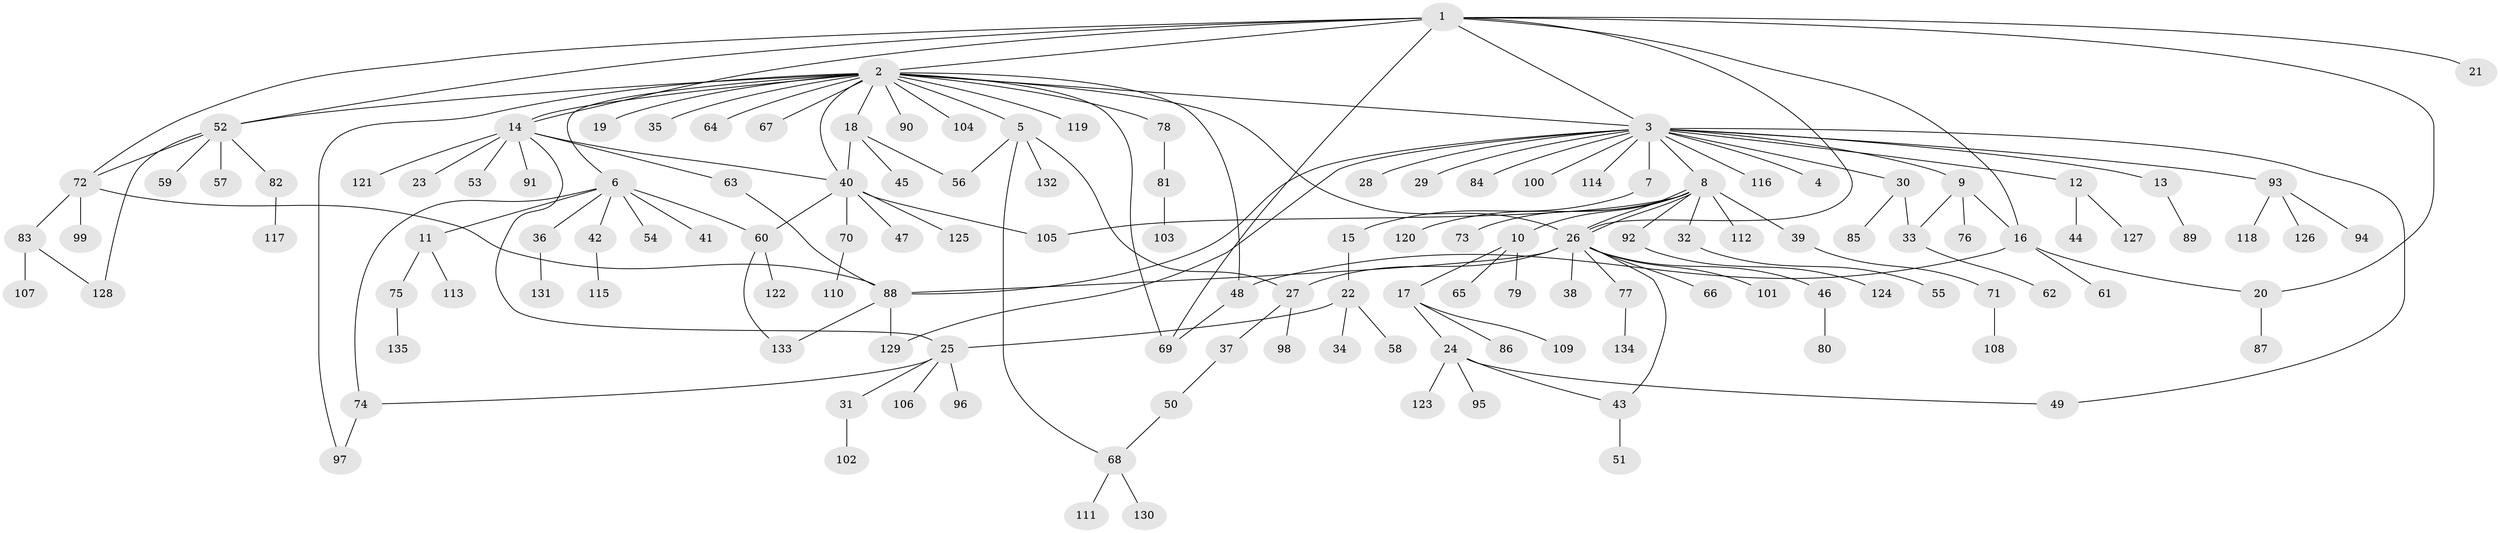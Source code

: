 // Generated by graph-tools (version 1.1) at 2025/49/03/09/25 03:49:58]
// undirected, 135 vertices, 165 edges
graph export_dot {
graph [start="1"]
  node [color=gray90,style=filled];
  1;
  2;
  3;
  4;
  5;
  6;
  7;
  8;
  9;
  10;
  11;
  12;
  13;
  14;
  15;
  16;
  17;
  18;
  19;
  20;
  21;
  22;
  23;
  24;
  25;
  26;
  27;
  28;
  29;
  30;
  31;
  32;
  33;
  34;
  35;
  36;
  37;
  38;
  39;
  40;
  41;
  42;
  43;
  44;
  45;
  46;
  47;
  48;
  49;
  50;
  51;
  52;
  53;
  54;
  55;
  56;
  57;
  58;
  59;
  60;
  61;
  62;
  63;
  64;
  65;
  66;
  67;
  68;
  69;
  70;
  71;
  72;
  73;
  74;
  75;
  76;
  77;
  78;
  79;
  80;
  81;
  82;
  83;
  84;
  85;
  86;
  87;
  88;
  89;
  90;
  91;
  92;
  93;
  94;
  95;
  96;
  97;
  98;
  99;
  100;
  101;
  102;
  103;
  104;
  105;
  106;
  107;
  108;
  109;
  110;
  111;
  112;
  113;
  114;
  115;
  116;
  117;
  118;
  119;
  120;
  121;
  122;
  123;
  124;
  125;
  126;
  127;
  128;
  129;
  130;
  131;
  132;
  133;
  134;
  135;
  1 -- 2;
  1 -- 3;
  1 -- 14;
  1 -- 16;
  1 -- 20;
  1 -- 21;
  1 -- 26;
  1 -- 52;
  1 -- 69;
  1 -- 72;
  2 -- 3;
  2 -- 5;
  2 -- 6;
  2 -- 14;
  2 -- 18;
  2 -- 19;
  2 -- 26;
  2 -- 35;
  2 -- 40;
  2 -- 48;
  2 -- 52;
  2 -- 64;
  2 -- 67;
  2 -- 69;
  2 -- 78;
  2 -- 90;
  2 -- 97;
  2 -- 104;
  2 -- 119;
  3 -- 4;
  3 -- 7;
  3 -- 8;
  3 -- 9;
  3 -- 12;
  3 -- 13;
  3 -- 28;
  3 -- 29;
  3 -- 30;
  3 -- 49;
  3 -- 84;
  3 -- 88;
  3 -- 93;
  3 -- 100;
  3 -- 114;
  3 -- 116;
  3 -- 129;
  5 -- 27;
  5 -- 56;
  5 -- 68;
  5 -- 132;
  6 -- 11;
  6 -- 36;
  6 -- 41;
  6 -- 42;
  6 -- 54;
  6 -- 60;
  6 -- 74;
  7 -- 15;
  8 -- 10;
  8 -- 26;
  8 -- 26;
  8 -- 32;
  8 -- 39;
  8 -- 73;
  8 -- 92;
  8 -- 105;
  8 -- 112;
  8 -- 120;
  9 -- 16;
  9 -- 33;
  9 -- 76;
  10 -- 17;
  10 -- 65;
  10 -- 79;
  11 -- 75;
  11 -- 113;
  12 -- 44;
  12 -- 127;
  13 -- 89;
  14 -- 23;
  14 -- 25;
  14 -- 40;
  14 -- 53;
  14 -- 63;
  14 -- 91;
  14 -- 121;
  15 -- 22;
  16 -- 20;
  16 -- 48;
  16 -- 61;
  17 -- 24;
  17 -- 86;
  17 -- 109;
  18 -- 40;
  18 -- 45;
  18 -- 56;
  20 -- 87;
  22 -- 25;
  22 -- 34;
  22 -- 58;
  24 -- 43;
  24 -- 49;
  24 -- 95;
  24 -- 123;
  25 -- 31;
  25 -- 74;
  25 -- 96;
  25 -- 106;
  26 -- 27;
  26 -- 38;
  26 -- 43;
  26 -- 46;
  26 -- 66;
  26 -- 77;
  26 -- 88;
  26 -- 101;
  27 -- 37;
  27 -- 98;
  30 -- 33;
  30 -- 85;
  31 -- 102;
  32 -- 55;
  33 -- 62;
  36 -- 131;
  37 -- 50;
  39 -- 71;
  40 -- 47;
  40 -- 60;
  40 -- 70;
  40 -- 105;
  40 -- 125;
  42 -- 115;
  43 -- 51;
  46 -- 80;
  48 -- 69;
  50 -- 68;
  52 -- 57;
  52 -- 59;
  52 -- 72;
  52 -- 82;
  52 -- 128;
  60 -- 122;
  60 -- 133;
  63 -- 88;
  68 -- 111;
  68 -- 130;
  70 -- 110;
  71 -- 108;
  72 -- 83;
  72 -- 88;
  72 -- 99;
  74 -- 97;
  75 -- 135;
  77 -- 134;
  78 -- 81;
  81 -- 103;
  82 -- 117;
  83 -- 107;
  83 -- 128;
  88 -- 129;
  88 -- 133;
  92 -- 124;
  93 -- 94;
  93 -- 118;
  93 -- 126;
}

